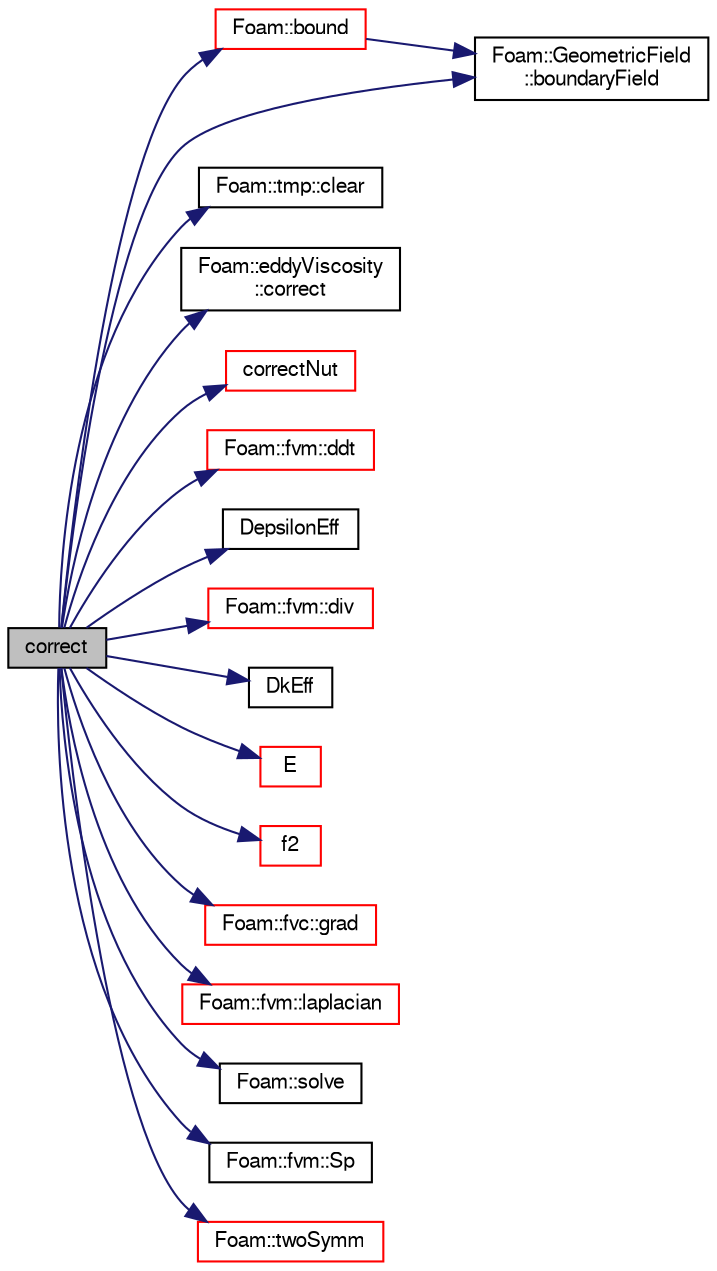 digraph "correct"
{
  bgcolor="transparent";
  edge [fontname="FreeSans",fontsize="10",labelfontname="FreeSans",labelfontsize="10"];
  node [fontname="FreeSans",fontsize="10",shape=record];
  rankdir="LR";
  Node1 [label="correct",height=0.2,width=0.4,color="black", fillcolor="grey75", style="filled" fontcolor="black"];
  Node1 -> Node2 [color="midnightblue",fontsize="10",style="solid",fontname="FreeSans"];
  Node2 [label="Foam::bound",height=0.2,width=0.4,color="red",URL="$a10237.html#a334b2a2d0ce7997d360f7a018174a077",tooltip="Bound the given scalar field if it has gone unbounded. "];
  Node2 -> Node3 [color="midnightblue",fontsize="10",style="solid",fontname="FreeSans"];
  Node3 [label="Foam::GeometricField\l::boundaryField",height=0.2,width=0.4,color="black",URL="$a00896.html#a3c6c1a789b48ea0c5e8bff64f9c14f2d",tooltip="Return reference to GeometricBoundaryField. "];
  Node1 -> Node3 [color="midnightblue",fontsize="10",style="solid",fontname="FreeSans"];
  Node1 -> Node4 [color="midnightblue",fontsize="10",style="solid",fontname="FreeSans"];
  Node4 [label="Foam::tmp::clear",height=0.2,width=0.4,color="black",URL="$a02547.html#a5b0c20bea8c40bf73b3160cb1e0da350",tooltip="If object pointer points to valid object: "];
  Node1 -> Node5 [color="midnightblue",fontsize="10",style="solid",fontname="FreeSans"];
  Node5 [label="Foam::eddyViscosity\l::correct",height=0.2,width=0.4,color="black",URL="$a00589.html#aa4d8a8ca44f2b13f84ba64733f6e0252",tooltip="Solve the turbulence equations and correct the turbulence viscosity. "];
  Node1 -> Node6 [color="midnightblue",fontsize="10",style="solid",fontname="FreeSans"];
  Node6 [label="correctNut",height=0.2,width=0.4,color="red",URL="$a01274.html#aaffe89433f18f1ee4137486e19219448"];
  Node1 -> Node7 [color="midnightblue",fontsize="10",style="solid",fontname="FreeSans"];
  Node7 [label="Foam::fvm::ddt",height=0.2,width=0.4,color="red",URL="$a10272.html#a2d88eca98ab69b84af7ddb96e35f5a44"];
  Node1 -> Node8 [color="midnightblue",fontsize="10",style="solid",fontname="FreeSans"];
  Node8 [label="DepsilonEff",height=0.2,width=0.4,color="black",URL="$a01274.html#a079cdf9f2588b44fd5c527ee8ecfe640",tooltip="Return the effective diffusivity for epsilon. "];
  Node1 -> Node9 [color="midnightblue",fontsize="10",style="solid",fontname="FreeSans"];
  Node9 [label="Foam::fvm::div",height=0.2,width=0.4,color="red",URL="$a10272.html#a058dd4757c11ae656c8d576632b33d25"];
  Node1 -> Node10 [color="midnightblue",fontsize="10",style="solid",fontname="FreeSans"];
  Node10 [label="DkEff",height=0.2,width=0.4,color="black",URL="$a01274.html#a0421738e5e6436aff0032d30e2197338",tooltip="Return the effective diffusivity for k. "];
  Node1 -> Node11 [color="midnightblue",fontsize="10",style="solid",fontname="FreeSans"];
  Node11 [label="E",height=0.2,width=0.4,color="red",URL="$a01274.html#ae36fcf9ce33e72f375b4a9ca4220591c"];
  Node1 -> Node12 [color="midnightblue",fontsize="10",style="solid",fontname="FreeSans"];
  Node12 [label="f2",height=0.2,width=0.4,color="red",URL="$a01274.html#ab893244a9e9e2f9a604f5be7e54bef9b"];
  Node1 -> Node13 [color="midnightblue",fontsize="10",style="solid",fontname="FreeSans"];
  Node13 [label="Foam::fvc::grad",height=0.2,width=0.4,color="red",URL="$a10271.html#a7c00ec90ecc15ed3005255e42c52827a"];
  Node1 -> Node14 [color="midnightblue",fontsize="10",style="solid",fontname="FreeSans"];
  Node14 [label="Foam::fvm::laplacian",height=0.2,width=0.4,color="red",URL="$a10272.html#a05679b154654e47e9f1e2fbd2bc0bae0"];
  Node1 -> Node15 [color="midnightblue",fontsize="10",style="solid",fontname="FreeSans"];
  Node15 [label="Foam::solve",height=0.2,width=0.4,color="black",URL="$a10237.html#a745114a2fef57ff2df3946017d4dec34",tooltip="Solve returning the solution statistics given convergence tolerance. "];
  Node1 -> Node16 [color="midnightblue",fontsize="10",style="solid",fontname="FreeSans"];
  Node16 [label="Foam::fvm::Sp",height=0.2,width=0.4,color="black",URL="$a10272.html#a67e0938495ebeac7ad57361957720554"];
  Node1 -> Node17 [color="midnightblue",fontsize="10",style="solid",fontname="FreeSans"];
  Node17 [label="Foam::twoSymm",height=0.2,width=0.4,color="red",URL="$a10237.html#a446550beb700669a32e76d9b87d5e043"];
}
